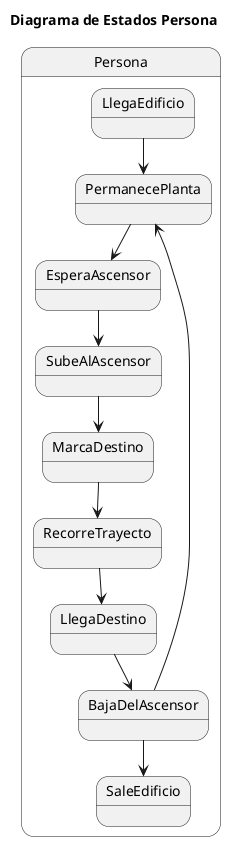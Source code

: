 @startuml Diagrama_De_Estados

title Diagrama de Estados Persona

state Persona{
LlegaEdificio-->PermanecePlanta
PermanecePlanta-->EsperaAscensor
EsperaAscensor-->SubeAlAscensor
SubeAlAscensor-->MarcaDestino
MarcaDestino-->RecorreTrayecto
RecorreTrayecto-->LlegaDestino
LlegaDestino-->BajaDelAscensor
BajaDelAscensor-->SaleEdificio
BajaDelAscensor-->PermanecePlanta
}